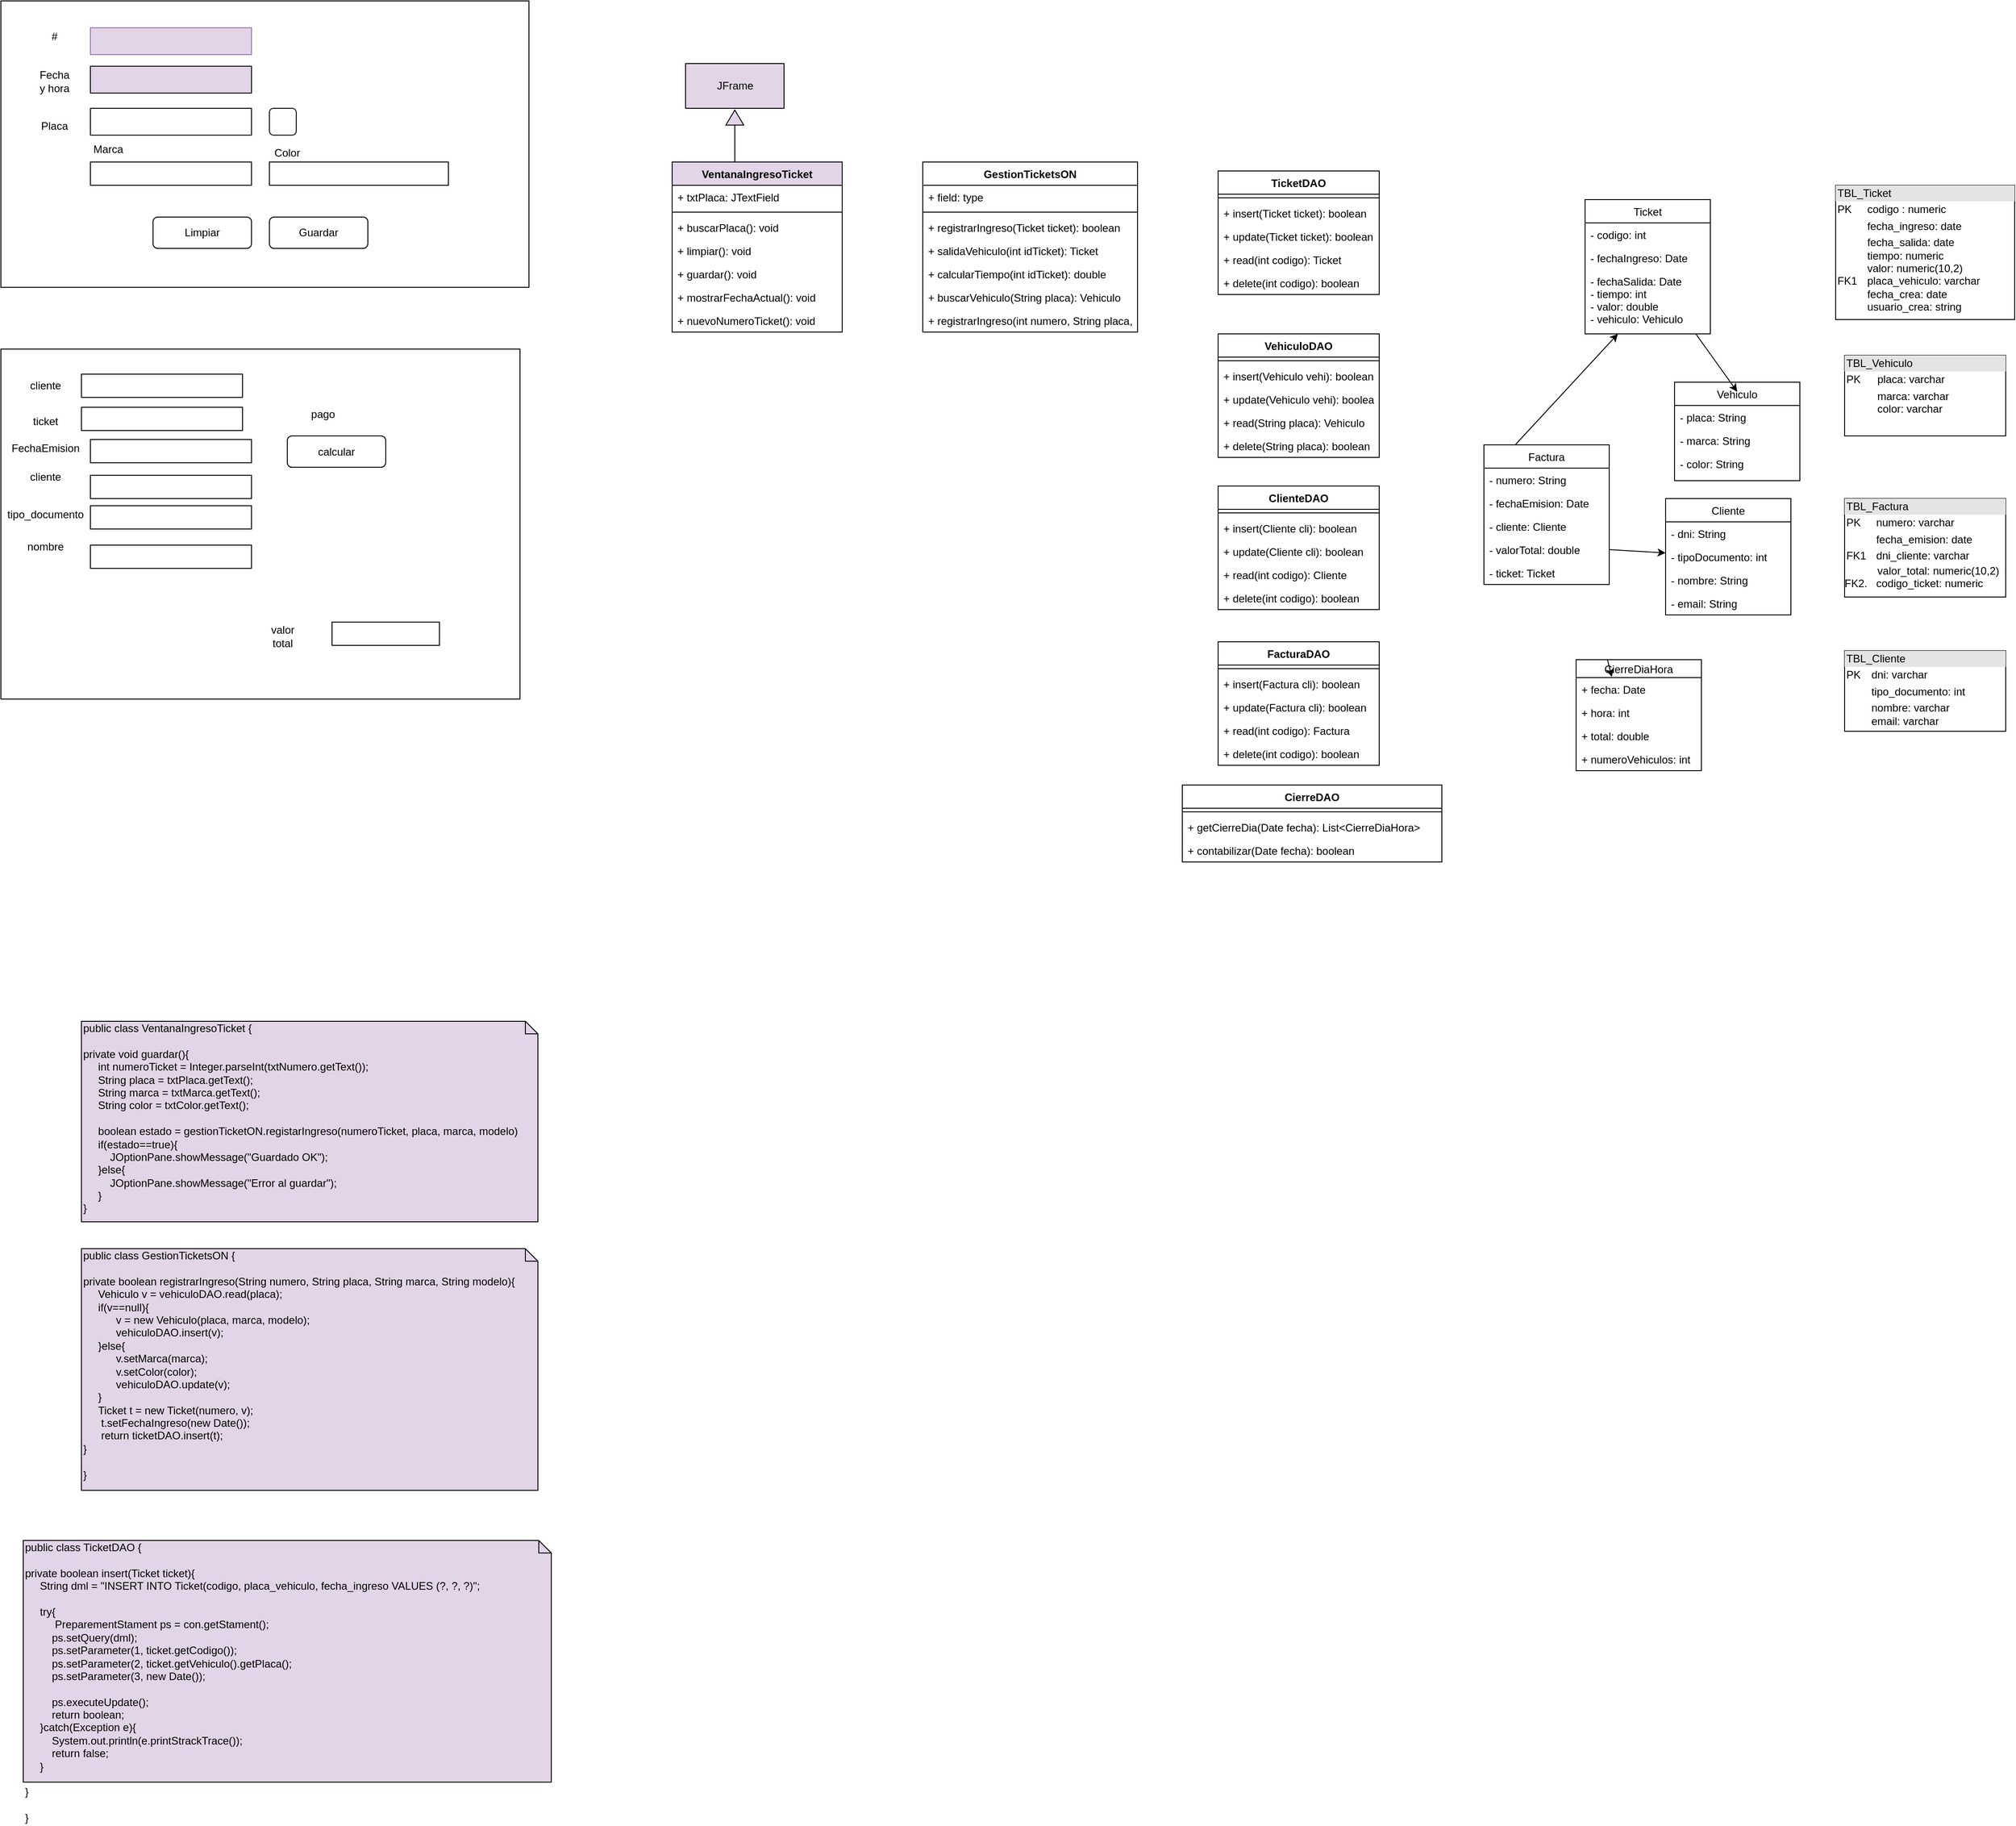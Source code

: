 <mxfile version="13.8.6" type="github">
  <diagram id="KFKT6yV8iZlIxl5REy6F" name="Page-1">
    <mxGraphModel dx="742" dy="508" grid="1" gridSize="10" guides="1" tooltips="1" connect="1" arrows="1" fold="1" page="1" pageScale="1" pageWidth="850" pageHeight="1100" math="0" shadow="0">
      <root>
        <mxCell id="0" />
        <mxCell id="1" parent="0" />
        <mxCell id="FMYxJ3LY-Asu8vdF3Ua0-1" value="&lt;div style=&quot;box-sizing: border-box ; width: 100% ; background: #e4e4e4 ; padding: 2px&quot;&gt;TBL_Ticket&lt;/div&gt;&lt;table style=&quot;width: 100% ; font-size: 1em&quot; cellpadding=&quot;2&quot; cellspacing=&quot;0&quot;&gt;&lt;tbody&gt;&lt;tr&gt;&lt;td&gt;PK&lt;/td&gt;&lt;td&gt;codigo : numeric&lt;br&gt;&lt;/td&gt;&lt;/tr&gt;&lt;tr&gt;&lt;td&gt;&lt;br&gt;&lt;/td&gt;&lt;td&gt;fecha_ingreso: date&lt;/td&gt;&lt;/tr&gt;&lt;tr&gt;&lt;td&gt;&lt;br&gt;&lt;br&gt;FK1&lt;br&gt;&lt;br&gt;&lt;br&gt;&lt;/td&gt;&lt;td&gt;fecha_salida: date&lt;br&gt;tiempo: numeric&lt;br&gt;valor: numeric(10,2)&lt;br&gt;placa_vehiculo: varchar&lt;br&gt;fecha_crea: date&lt;br&gt;usuario_crea: string&lt;br&gt;&lt;br&gt;&lt;/td&gt;&lt;/tr&gt;&lt;/tbody&gt;&lt;/table&gt;" style="verticalAlign=top;align=left;overflow=fill;html=1;" vertex="1" parent="1">
          <mxGeometry x="2780" y="596" width="200" height="150" as="geometry" />
        </mxCell>
        <mxCell id="FMYxJ3LY-Asu8vdF3Ua0-2" value="&lt;div style=&quot;box-sizing: border-box ; width: 100% ; background: #e4e4e4 ; padding: 2px&quot;&gt;TBL_Vehiculo&lt;/div&gt;&lt;table style=&quot;width: 100% ; font-size: 1em&quot; cellpadding=&quot;2&quot; cellspacing=&quot;0&quot;&gt;&lt;tbody&gt;&lt;tr&gt;&lt;td&gt;PK&lt;/td&gt;&lt;td&gt;placa: varchar&lt;/td&gt;&lt;/tr&gt;&lt;tr&gt;&lt;td&gt;&lt;br&gt;&lt;/td&gt;&lt;td&gt;marca: varchar&lt;br&gt;color: varchar&lt;/td&gt;&lt;/tr&gt;&lt;tr&gt;&lt;td&gt;&lt;/td&gt;&lt;td&gt;&lt;br&gt;&lt;/td&gt;&lt;/tr&gt;&lt;/tbody&gt;&lt;/table&gt;" style="verticalAlign=top;align=left;overflow=fill;html=1;" vertex="1" parent="1">
          <mxGeometry x="2790" y="786" width="180" height="90" as="geometry" />
        </mxCell>
        <mxCell id="FMYxJ3LY-Asu8vdF3Ua0-3" value="&lt;div style=&quot;box-sizing: border-box ; width: 100% ; background: #e4e4e4 ; padding: 2px&quot;&gt;TBL_Cliente&lt;/div&gt;&lt;table style=&quot;width: 100% ; font-size: 1em&quot; cellpadding=&quot;2&quot; cellspacing=&quot;0&quot;&gt;&lt;tbody&gt;&lt;tr&gt;&lt;td&gt;PK&lt;/td&gt;&lt;td&gt;dni: varchar&lt;/td&gt;&lt;/tr&gt;&lt;tr&gt;&lt;td&gt;&lt;br&gt;&lt;/td&gt;&lt;td&gt;tipo_documento: int&lt;/td&gt;&lt;/tr&gt;&lt;tr&gt;&lt;td&gt;&lt;/td&gt;&lt;td&gt;nombre: varchar&lt;br&gt;email: varchar&lt;/td&gt;&lt;/tr&gt;&lt;/tbody&gt;&lt;/table&gt;" style="verticalAlign=top;align=left;overflow=fill;html=1;" vertex="1" parent="1">
          <mxGeometry x="2790" y="1116" width="180" height="90" as="geometry" />
        </mxCell>
        <mxCell id="FMYxJ3LY-Asu8vdF3Ua0-4" value="&lt;div style=&quot;box-sizing: border-box ; width: 100% ; background: #e4e4e4 ; padding: 2px&quot;&gt;TBL_Factura&lt;/div&gt;&lt;table cellpadding=&quot;2&quot; cellspacing=&quot;0&quot; style=&quot;font-size: 1em ; width: 176px&quot;&gt;&lt;tbody&gt;&lt;tr&gt;&lt;td&gt;PK&lt;/td&gt;&lt;td&gt;numero: varchar&lt;/td&gt;&lt;/tr&gt;&lt;tr&gt;&lt;td&gt;&lt;br&gt;&lt;/td&gt;&lt;td&gt;fecha_emision: date&lt;/td&gt;&lt;/tr&gt;&lt;tr&gt;&lt;td&gt;FK1&lt;/td&gt;&lt;td&gt;dni_cliente: varchar&amp;nbsp;&lt;br&gt;&lt;/td&gt;&lt;/tr&gt;&lt;/tbody&gt;&lt;/table&gt;&amp;nbsp; &amp;nbsp; &amp;nbsp; &amp;nbsp; &amp;nbsp; &amp;nbsp;valor_total: numeric(10,2)&lt;br&gt;FK2.&amp;nbsp; &amp;nbsp;codigo_ticket: numeric" style="verticalAlign=top;align=left;overflow=fill;html=1;" vertex="1" parent="1">
          <mxGeometry x="2790" y="946" width="180" height="110" as="geometry" />
        </mxCell>
        <mxCell id="FMYxJ3LY-Asu8vdF3Ua0-5" style="edgeStyle=none;rounded=0;orthogonalLoop=1;jettySize=auto;html=1;entryX=0.5;entryY=0.096;entryDx=0;entryDy=0;entryPerimeter=0;" edge="1" parent="1" source="FMYxJ3LY-Asu8vdF3Ua0-6" target="FMYxJ3LY-Asu8vdF3Ua0-12">
          <mxGeometry relative="1" as="geometry" />
        </mxCell>
        <mxCell id="FMYxJ3LY-Asu8vdF3Ua0-6" value="Ticket" style="swimlane;fontStyle=0;childLayout=stackLayout;horizontal=1;startSize=26;fillColor=none;horizontalStack=0;resizeParent=1;resizeParentMax=0;resizeLast=0;collapsible=1;marginBottom=0;" vertex="1" parent="1">
          <mxGeometry x="2500" y="612" width="140" height="150" as="geometry">
            <mxRectangle x="940" y="416" width="60" height="24" as="alternateBounds" />
          </mxGeometry>
        </mxCell>
        <mxCell id="FMYxJ3LY-Asu8vdF3Ua0-7" value="- codigo: int" style="text;strokeColor=none;fillColor=none;align=left;verticalAlign=top;spacingLeft=4;spacingRight=4;overflow=hidden;rotatable=0;points=[[0,0.5],[1,0.5]];portConstraint=eastwest;" vertex="1" parent="FMYxJ3LY-Asu8vdF3Ua0-6">
          <mxGeometry y="26" width="140" height="26" as="geometry" />
        </mxCell>
        <mxCell id="FMYxJ3LY-Asu8vdF3Ua0-8" value="- fechaIngreso: Date" style="text;strokeColor=none;fillColor=none;align=left;verticalAlign=top;spacingLeft=4;spacingRight=4;overflow=hidden;rotatable=0;points=[[0,0.5],[1,0.5]];portConstraint=eastwest;" vertex="1" parent="FMYxJ3LY-Asu8vdF3Ua0-6">
          <mxGeometry y="52" width="140" height="26" as="geometry" />
        </mxCell>
        <mxCell id="FMYxJ3LY-Asu8vdF3Ua0-9" value="- fechaSalida: Date&#xa;- tiempo: int&#xa;- valor: double&#xa;- vehiculo: Vehiculo&#xa;" style="text;strokeColor=none;fillColor=none;align=left;verticalAlign=top;spacingLeft=4;spacingRight=4;overflow=hidden;rotatable=0;points=[[0,0.5],[1,0.5]];portConstraint=eastwest;" vertex="1" parent="FMYxJ3LY-Asu8vdF3Ua0-6">
          <mxGeometry y="78" width="140" height="72" as="geometry" />
        </mxCell>
        <mxCell id="FMYxJ3LY-Asu8vdF3Ua0-10" style="edgeStyle=none;rounded=0;orthogonalLoop=1;jettySize=auto;html=1;exitX=0.25;exitY=0;exitDx=0;exitDy=0;" edge="1" parent="1" source="FMYxJ3LY-Asu8vdF3Ua0-16" target="FMYxJ3LY-Asu8vdF3Ua0-9">
          <mxGeometry relative="1" as="geometry" />
        </mxCell>
        <mxCell id="FMYxJ3LY-Asu8vdF3Ua0-11" style="rounded=0;orthogonalLoop=1;jettySize=auto;html=1;exitX=1;exitY=0.5;exitDx=0;exitDy=0;" edge="1" parent="1" source="FMYxJ3LY-Asu8vdF3Ua0-20" target="FMYxJ3LY-Asu8vdF3Ua0-22">
          <mxGeometry relative="1" as="geometry" />
        </mxCell>
        <mxCell id="FMYxJ3LY-Asu8vdF3Ua0-12" value="Vehiculo" style="swimlane;fontStyle=0;childLayout=stackLayout;horizontal=1;startSize=26;fillColor=none;horizontalStack=0;resizeParent=1;resizeParentMax=0;resizeLast=0;collapsible=1;marginBottom=0;" vertex="1" parent="1">
          <mxGeometry x="2600" y="816" width="140" height="110" as="geometry" />
        </mxCell>
        <mxCell id="FMYxJ3LY-Asu8vdF3Ua0-13" value="- placa: String" style="text;strokeColor=none;fillColor=none;align=left;verticalAlign=top;spacingLeft=4;spacingRight=4;overflow=hidden;rotatable=0;points=[[0,0.5],[1,0.5]];portConstraint=eastwest;" vertex="1" parent="FMYxJ3LY-Asu8vdF3Ua0-12">
          <mxGeometry y="26" width="140" height="26" as="geometry" />
        </mxCell>
        <mxCell id="FMYxJ3LY-Asu8vdF3Ua0-14" value="- marca: String" style="text;strokeColor=none;fillColor=none;align=left;verticalAlign=top;spacingLeft=4;spacingRight=4;overflow=hidden;rotatable=0;points=[[0,0.5],[1,0.5]];portConstraint=eastwest;" vertex="1" parent="FMYxJ3LY-Asu8vdF3Ua0-12">
          <mxGeometry y="52" width="140" height="26" as="geometry" />
        </mxCell>
        <mxCell id="FMYxJ3LY-Asu8vdF3Ua0-15" value="- color: String" style="text;strokeColor=none;fillColor=none;align=left;verticalAlign=top;spacingLeft=4;spacingRight=4;overflow=hidden;rotatable=0;points=[[0,0.5],[1,0.5]];portConstraint=eastwest;" vertex="1" parent="FMYxJ3LY-Asu8vdF3Ua0-12">
          <mxGeometry y="78" width="140" height="32" as="geometry" />
        </mxCell>
        <mxCell id="FMYxJ3LY-Asu8vdF3Ua0-16" value="Factura" style="swimlane;fontStyle=0;childLayout=stackLayout;horizontal=1;startSize=26;fillColor=none;horizontalStack=0;resizeParent=1;resizeParentMax=0;resizeLast=0;collapsible=1;marginBottom=0;" vertex="1" parent="1">
          <mxGeometry x="2387" y="886" width="140" height="156" as="geometry" />
        </mxCell>
        <mxCell id="FMYxJ3LY-Asu8vdF3Ua0-17" value="- numero: String" style="text;strokeColor=none;fillColor=none;align=left;verticalAlign=top;spacingLeft=4;spacingRight=4;overflow=hidden;rotatable=0;points=[[0,0.5],[1,0.5]];portConstraint=eastwest;" vertex="1" parent="FMYxJ3LY-Asu8vdF3Ua0-16">
          <mxGeometry y="26" width="140" height="26" as="geometry" />
        </mxCell>
        <mxCell id="FMYxJ3LY-Asu8vdF3Ua0-18" value="- fechaEmision: Date" style="text;strokeColor=none;fillColor=none;align=left;verticalAlign=top;spacingLeft=4;spacingRight=4;overflow=hidden;rotatable=0;points=[[0,0.5],[1,0.5]];portConstraint=eastwest;" vertex="1" parent="FMYxJ3LY-Asu8vdF3Ua0-16">
          <mxGeometry y="52" width="140" height="26" as="geometry" />
        </mxCell>
        <mxCell id="FMYxJ3LY-Asu8vdF3Ua0-19" value="- cliente: Cliente" style="text;strokeColor=none;fillColor=none;align=left;verticalAlign=top;spacingLeft=4;spacingRight=4;overflow=hidden;rotatable=0;points=[[0,0.5],[1,0.5]];portConstraint=eastwest;" vertex="1" parent="FMYxJ3LY-Asu8vdF3Ua0-16">
          <mxGeometry y="78" width="140" height="26" as="geometry" />
        </mxCell>
        <mxCell id="FMYxJ3LY-Asu8vdF3Ua0-20" value="- valorTotal: double" style="text;strokeColor=none;fillColor=none;align=left;verticalAlign=top;spacingLeft=4;spacingRight=4;overflow=hidden;rotatable=0;points=[[0,0.5],[1,0.5]];portConstraint=eastwest;" vertex="1" parent="FMYxJ3LY-Asu8vdF3Ua0-16">
          <mxGeometry y="104" width="140" height="26" as="geometry" />
        </mxCell>
        <mxCell id="FMYxJ3LY-Asu8vdF3Ua0-21" value="- ticket: Ticket" style="text;strokeColor=none;fillColor=none;align=left;verticalAlign=top;spacingLeft=4;spacingRight=4;overflow=hidden;rotatable=0;points=[[0,0.5],[1,0.5]];portConstraint=eastwest;" vertex="1" parent="FMYxJ3LY-Asu8vdF3Ua0-16">
          <mxGeometry y="130" width="140" height="26" as="geometry" />
        </mxCell>
        <mxCell id="FMYxJ3LY-Asu8vdF3Ua0-22" value="Cliente" style="swimlane;fontStyle=0;childLayout=stackLayout;horizontal=1;startSize=26;fillColor=none;horizontalStack=0;resizeParent=1;resizeParentMax=0;resizeLast=0;collapsible=1;marginBottom=0;" vertex="1" parent="1">
          <mxGeometry x="2590" y="946" width="140" height="130" as="geometry" />
        </mxCell>
        <mxCell id="FMYxJ3LY-Asu8vdF3Ua0-23" value="- dni: String" style="text;strokeColor=none;fillColor=none;align=left;verticalAlign=top;spacingLeft=4;spacingRight=4;overflow=hidden;rotatable=0;points=[[0,0.5],[1,0.5]];portConstraint=eastwest;" vertex="1" parent="FMYxJ3LY-Asu8vdF3Ua0-22">
          <mxGeometry y="26" width="140" height="26" as="geometry" />
        </mxCell>
        <mxCell id="FMYxJ3LY-Asu8vdF3Ua0-24" value="- tipoDocumento: int" style="text;strokeColor=none;fillColor=none;align=left;verticalAlign=top;spacingLeft=4;spacingRight=4;overflow=hidden;rotatable=0;points=[[0,0.5],[1,0.5]];portConstraint=eastwest;" vertex="1" parent="FMYxJ3LY-Asu8vdF3Ua0-22">
          <mxGeometry y="52" width="140" height="26" as="geometry" />
        </mxCell>
        <mxCell id="FMYxJ3LY-Asu8vdF3Ua0-25" value="- nombre: String" style="text;strokeColor=none;fillColor=none;align=left;verticalAlign=top;spacingLeft=4;spacingRight=4;overflow=hidden;rotatable=0;points=[[0,0.5],[1,0.5]];portConstraint=eastwest;" vertex="1" parent="FMYxJ3LY-Asu8vdF3Ua0-22">
          <mxGeometry y="78" width="140" height="26" as="geometry" />
        </mxCell>
        <mxCell id="FMYxJ3LY-Asu8vdF3Ua0-26" value="- email: String" style="text;strokeColor=none;fillColor=none;align=left;verticalAlign=top;spacingLeft=4;spacingRight=4;overflow=hidden;rotatable=0;points=[[0,0.5],[1,0.5]];portConstraint=eastwest;" vertex="1" parent="FMYxJ3LY-Asu8vdF3Ua0-22">
          <mxGeometry y="104" width="140" height="26" as="geometry" />
        </mxCell>
        <mxCell id="FMYxJ3LY-Asu8vdF3Ua0-27" style="edgeStyle=none;rounded=0;orthogonalLoop=1;jettySize=auto;html=1;exitX=0.75;exitY=0;exitDx=0;exitDy=0;" edge="1" parent="1" source="FMYxJ3LY-Asu8vdF3Ua0-29" target="FMYxJ3LY-Asu8vdF3Ua0-29">
          <mxGeometry relative="1" as="geometry" />
        </mxCell>
        <mxCell id="FMYxJ3LY-Asu8vdF3Ua0-28" style="edgeStyle=none;rounded=0;orthogonalLoop=1;jettySize=auto;html=1;exitX=0.25;exitY=0;exitDx=0;exitDy=0;entryX=0.285;entryY=0.155;entryDx=0;entryDy=0;entryPerimeter=0;" edge="1" parent="1" source="FMYxJ3LY-Asu8vdF3Ua0-29" target="FMYxJ3LY-Asu8vdF3Ua0-29">
          <mxGeometry relative="1" as="geometry" />
        </mxCell>
        <mxCell id="FMYxJ3LY-Asu8vdF3Ua0-29" value="CierreDiaHora" style="swimlane;fontStyle=0;childLayout=stackLayout;horizontal=1;startSize=20;fillColor=none;horizontalStack=0;resizeParent=1;resizeParentMax=0;resizeLast=0;collapsible=1;marginBottom=0;" vertex="1" parent="1">
          <mxGeometry x="2490" y="1126" width="140" height="124" as="geometry" />
        </mxCell>
        <mxCell id="FMYxJ3LY-Asu8vdF3Ua0-30" value="+ fecha: Date" style="text;strokeColor=none;fillColor=none;align=left;verticalAlign=top;spacingLeft=4;spacingRight=4;overflow=hidden;rotatable=0;points=[[0,0.5],[1,0.5]];portConstraint=eastwest;" vertex="1" parent="FMYxJ3LY-Asu8vdF3Ua0-29">
          <mxGeometry y="20" width="140" height="26" as="geometry" />
        </mxCell>
        <mxCell id="FMYxJ3LY-Asu8vdF3Ua0-31" value="+ hora: int" style="text;strokeColor=none;fillColor=none;align=left;verticalAlign=top;spacingLeft=4;spacingRight=4;overflow=hidden;rotatable=0;points=[[0,0.5],[1,0.5]];portConstraint=eastwest;" vertex="1" parent="FMYxJ3LY-Asu8vdF3Ua0-29">
          <mxGeometry y="46" width="140" height="26" as="geometry" />
        </mxCell>
        <mxCell id="FMYxJ3LY-Asu8vdF3Ua0-32" value="+ total: double" style="text;strokeColor=none;fillColor=none;align=left;verticalAlign=top;spacingLeft=4;spacingRight=4;overflow=hidden;rotatable=0;points=[[0,0.5],[1,0.5]];portConstraint=eastwest;" vertex="1" parent="FMYxJ3LY-Asu8vdF3Ua0-29">
          <mxGeometry y="72" width="140" height="26" as="geometry" />
        </mxCell>
        <mxCell id="FMYxJ3LY-Asu8vdF3Ua0-33" value="+ numeroVehiculos: int" style="text;strokeColor=none;fillColor=none;align=left;verticalAlign=top;spacingLeft=4;spacingRight=4;overflow=hidden;rotatable=0;points=[[0,0.5],[1,0.5]];portConstraint=eastwest;" vertex="1" parent="FMYxJ3LY-Asu8vdF3Ua0-29">
          <mxGeometry y="98" width="140" height="26" as="geometry" />
        </mxCell>
        <mxCell id="FMYxJ3LY-Asu8vdF3Ua0-34" value="TicketDAO" style="swimlane;fontStyle=1;align=center;verticalAlign=top;childLayout=stackLayout;horizontal=1;startSize=26;horizontalStack=0;resizeParent=1;resizeParentMax=0;resizeLast=0;collapsible=1;marginBottom=0;" vertex="1" parent="1">
          <mxGeometry x="2090" y="580" width="180" height="138" as="geometry" />
        </mxCell>
        <mxCell id="FMYxJ3LY-Asu8vdF3Ua0-35" value="" style="line;strokeWidth=1;fillColor=none;align=left;verticalAlign=middle;spacingTop=-1;spacingLeft=3;spacingRight=3;rotatable=0;labelPosition=right;points=[];portConstraint=eastwest;" vertex="1" parent="FMYxJ3LY-Asu8vdF3Ua0-34">
          <mxGeometry y="26" width="180" height="8" as="geometry" />
        </mxCell>
        <mxCell id="FMYxJ3LY-Asu8vdF3Ua0-36" value="+ insert(Ticket ticket): boolean" style="text;strokeColor=none;fillColor=none;align=left;verticalAlign=top;spacingLeft=4;spacingRight=4;overflow=hidden;rotatable=0;points=[[0,0.5],[1,0.5]];portConstraint=eastwest;" vertex="1" parent="FMYxJ3LY-Asu8vdF3Ua0-34">
          <mxGeometry y="34" width="180" height="26" as="geometry" />
        </mxCell>
        <mxCell id="FMYxJ3LY-Asu8vdF3Ua0-37" value="+ update(Ticket ticket): boolean" style="text;strokeColor=none;fillColor=none;align=left;verticalAlign=top;spacingLeft=4;spacingRight=4;overflow=hidden;rotatable=0;points=[[0,0.5],[1,0.5]];portConstraint=eastwest;" vertex="1" parent="FMYxJ3LY-Asu8vdF3Ua0-34">
          <mxGeometry y="60" width="180" height="26" as="geometry" />
        </mxCell>
        <mxCell id="FMYxJ3LY-Asu8vdF3Ua0-38" value="+ read(int codigo): Ticket" style="text;strokeColor=none;fillColor=none;align=left;verticalAlign=top;spacingLeft=4;spacingRight=4;overflow=hidden;rotatable=0;points=[[0,0.5],[1,0.5]];portConstraint=eastwest;" vertex="1" parent="FMYxJ3LY-Asu8vdF3Ua0-34">
          <mxGeometry y="86" width="180" height="26" as="geometry" />
        </mxCell>
        <mxCell id="FMYxJ3LY-Asu8vdF3Ua0-39" value="+ delete(int codigo): boolean" style="text;strokeColor=none;fillColor=none;align=left;verticalAlign=top;spacingLeft=4;spacingRight=4;overflow=hidden;rotatable=0;points=[[0,0.5],[1,0.5]];portConstraint=eastwest;" vertex="1" parent="FMYxJ3LY-Asu8vdF3Ua0-34">
          <mxGeometry y="112" width="180" height="26" as="geometry" />
        </mxCell>
        <mxCell id="FMYxJ3LY-Asu8vdF3Ua0-40" value="VehiculoDAO" style="swimlane;fontStyle=1;align=center;verticalAlign=top;childLayout=stackLayout;horizontal=1;startSize=26;horizontalStack=0;resizeParent=1;resizeParentMax=0;resizeLast=0;collapsible=1;marginBottom=0;" vertex="1" parent="1">
          <mxGeometry x="2090" y="762" width="180" height="138" as="geometry" />
        </mxCell>
        <mxCell id="FMYxJ3LY-Asu8vdF3Ua0-41" value="" style="line;strokeWidth=1;fillColor=none;align=left;verticalAlign=middle;spacingTop=-1;spacingLeft=3;spacingRight=3;rotatable=0;labelPosition=right;points=[];portConstraint=eastwest;" vertex="1" parent="FMYxJ3LY-Asu8vdF3Ua0-40">
          <mxGeometry y="26" width="180" height="8" as="geometry" />
        </mxCell>
        <mxCell id="FMYxJ3LY-Asu8vdF3Ua0-42" value="+ insert(Vehiculo vehi): boolean" style="text;strokeColor=none;fillColor=none;align=left;verticalAlign=top;spacingLeft=4;spacingRight=4;overflow=hidden;rotatable=0;points=[[0,0.5],[1,0.5]];portConstraint=eastwest;" vertex="1" parent="FMYxJ3LY-Asu8vdF3Ua0-40">
          <mxGeometry y="34" width="180" height="26" as="geometry" />
        </mxCell>
        <mxCell id="FMYxJ3LY-Asu8vdF3Ua0-43" value="+ update(Vehiculo vehi): boolean" style="text;strokeColor=none;fillColor=none;align=left;verticalAlign=top;spacingLeft=4;spacingRight=4;overflow=hidden;rotatable=0;points=[[0,0.5],[1,0.5]];portConstraint=eastwest;" vertex="1" parent="FMYxJ3LY-Asu8vdF3Ua0-40">
          <mxGeometry y="60" width="180" height="26" as="geometry" />
        </mxCell>
        <mxCell id="FMYxJ3LY-Asu8vdF3Ua0-44" value="+ read(String placa): Vehiculo" style="text;strokeColor=none;fillColor=none;align=left;verticalAlign=top;spacingLeft=4;spacingRight=4;overflow=hidden;rotatable=0;points=[[0,0.5],[1,0.5]];portConstraint=eastwest;" vertex="1" parent="FMYxJ3LY-Asu8vdF3Ua0-40">
          <mxGeometry y="86" width="180" height="26" as="geometry" />
        </mxCell>
        <mxCell id="FMYxJ3LY-Asu8vdF3Ua0-45" value="+ delete(String placa): boolean" style="text;strokeColor=none;fillColor=none;align=left;verticalAlign=top;spacingLeft=4;spacingRight=4;overflow=hidden;rotatable=0;points=[[0,0.5],[1,0.5]];portConstraint=eastwest;" vertex="1" parent="FMYxJ3LY-Asu8vdF3Ua0-40">
          <mxGeometry y="112" width="180" height="26" as="geometry" />
        </mxCell>
        <mxCell id="FMYxJ3LY-Asu8vdF3Ua0-46" value="ClienteDAO" style="swimlane;fontStyle=1;align=center;verticalAlign=top;childLayout=stackLayout;horizontal=1;startSize=26;horizontalStack=0;resizeParent=1;resizeParentMax=0;resizeLast=0;collapsible=1;marginBottom=0;" vertex="1" parent="1">
          <mxGeometry x="2090" y="932" width="180" height="138" as="geometry" />
        </mxCell>
        <mxCell id="FMYxJ3LY-Asu8vdF3Ua0-47" value="" style="line;strokeWidth=1;fillColor=none;align=left;verticalAlign=middle;spacingTop=-1;spacingLeft=3;spacingRight=3;rotatable=0;labelPosition=right;points=[];portConstraint=eastwest;" vertex="1" parent="FMYxJ3LY-Asu8vdF3Ua0-46">
          <mxGeometry y="26" width="180" height="8" as="geometry" />
        </mxCell>
        <mxCell id="FMYxJ3LY-Asu8vdF3Ua0-48" value="+ insert(Cliente cli): boolean" style="text;strokeColor=none;fillColor=none;align=left;verticalAlign=top;spacingLeft=4;spacingRight=4;overflow=hidden;rotatable=0;points=[[0,0.5],[1,0.5]];portConstraint=eastwest;" vertex="1" parent="FMYxJ3LY-Asu8vdF3Ua0-46">
          <mxGeometry y="34" width="180" height="26" as="geometry" />
        </mxCell>
        <mxCell id="FMYxJ3LY-Asu8vdF3Ua0-49" value="+ update(Cliente cli): boolean" style="text;strokeColor=none;fillColor=none;align=left;verticalAlign=top;spacingLeft=4;spacingRight=4;overflow=hidden;rotatable=0;points=[[0,0.5],[1,0.5]];portConstraint=eastwest;" vertex="1" parent="FMYxJ3LY-Asu8vdF3Ua0-46">
          <mxGeometry y="60" width="180" height="26" as="geometry" />
        </mxCell>
        <mxCell id="FMYxJ3LY-Asu8vdF3Ua0-50" value="+ read(int codigo): Cliente" style="text;strokeColor=none;fillColor=none;align=left;verticalAlign=top;spacingLeft=4;spacingRight=4;overflow=hidden;rotatable=0;points=[[0,0.5],[1,0.5]];portConstraint=eastwest;" vertex="1" parent="FMYxJ3LY-Asu8vdF3Ua0-46">
          <mxGeometry y="86" width="180" height="26" as="geometry" />
        </mxCell>
        <mxCell id="FMYxJ3LY-Asu8vdF3Ua0-51" value="+ delete(int codigo): boolean" style="text;strokeColor=none;fillColor=none;align=left;verticalAlign=top;spacingLeft=4;spacingRight=4;overflow=hidden;rotatable=0;points=[[0,0.5],[1,0.5]];portConstraint=eastwest;" vertex="1" parent="FMYxJ3LY-Asu8vdF3Ua0-46">
          <mxGeometry y="112" width="180" height="26" as="geometry" />
        </mxCell>
        <mxCell id="FMYxJ3LY-Asu8vdF3Ua0-52" value="FacturaDAO" style="swimlane;fontStyle=1;align=center;verticalAlign=top;childLayout=stackLayout;horizontal=1;startSize=26;horizontalStack=0;resizeParent=1;resizeParentMax=0;resizeLast=0;collapsible=1;marginBottom=0;" vertex="1" parent="1">
          <mxGeometry x="2090" y="1106" width="180" height="138" as="geometry" />
        </mxCell>
        <mxCell id="FMYxJ3LY-Asu8vdF3Ua0-53" value="" style="line;strokeWidth=1;fillColor=none;align=left;verticalAlign=middle;spacingTop=-1;spacingLeft=3;spacingRight=3;rotatable=0;labelPosition=right;points=[];portConstraint=eastwest;" vertex="1" parent="FMYxJ3LY-Asu8vdF3Ua0-52">
          <mxGeometry y="26" width="180" height="8" as="geometry" />
        </mxCell>
        <mxCell id="FMYxJ3LY-Asu8vdF3Ua0-54" value="+ insert(Factura cli): boolean" style="text;strokeColor=none;fillColor=none;align=left;verticalAlign=top;spacingLeft=4;spacingRight=4;overflow=hidden;rotatable=0;points=[[0,0.5],[1,0.5]];portConstraint=eastwest;" vertex="1" parent="FMYxJ3LY-Asu8vdF3Ua0-52">
          <mxGeometry y="34" width="180" height="26" as="geometry" />
        </mxCell>
        <mxCell id="FMYxJ3LY-Asu8vdF3Ua0-55" value="+ update(Factura cli): boolean" style="text;strokeColor=none;fillColor=none;align=left;verticalAlign=top;spacingLeft=4;spacingRight=4;overflow=hidden;rotatable=0;points=[[0,0.5],[1,0.5]];portConstraint=eastwest;" vertex="1" parent="FMYxJ3LY-Asu8vdF3Ua0-52">
          <mxGeometry y="60" width="180" height="26" as="geometry" />
        </mxCell>
        <mxCell id="FMYxJ3LY-Asu8vdF3Ua0-56" value="+ read(int codigo): Factura" style="text;strokeColor=none;fillColor=none;align=left;verticalAlign=top;spacingLeft=4;spacingRight=4;overflow=hidden;rotatable=0;points=[[0,0.5],[1,0.5]];portConstraint=eastwest;" vertex="1" parent="FMYxJ3LY-Asu8vdF3Ua0-52">
          <mxGeometry y="86" width="180" height="26" as="geometry" />
        </mxCell>
        <mxCell id="FMYxJ3LY-Asu8vdF3Ua0-57" value="+ delete(int codigo): boolean" style="text;strokeColor=none;fillColor=none;align=left;verticalAlign=top;spacingLeft=4;spacingRight=4;overflow=hidden;rotatable=0;points=[[0,0.5],[1,0.5]];portConstraint=eastwest;" vertex="1" parent="FMYxJ3LY-Asu8vdF3Ua0-52">
          <mxGeometry y="112" width="180" height="26" as="geometry" />
        </mxCell>
        <mxCell id="FMYxJ3LY-Asu8vdF3Ua0-58" value="CierreDAO" style="swimlane;fontStyle=1;align=center;verticalAlign=top;childLayout=stackLayout;horizontal=1;startSize=26;horizontalStack=0;resizeParent=1;resizeParentMax=0;resizeLast=0;collapsible=1;marginBottom=0;" vertex="1" parent="1">
          <mxGeometry x="2050" y="1266" width="290" height="86" as="geometry" />
        </mxCell>
        <mxCell id="FMYxJ3LY-Asu8vdF3Ua0-59" value="" style="line;strokeWidth=1;fillColor=none;align=left;verticalAlign=middle;spacingTop=-1;spacingLeft=3;spacingRight=3;rotatable=0;labelPosition=right;points=[];portConstraint=eastwest;" vertex="1" parent="FMYxJ3LY-Asu8vdF3Ua0-58">
          <mxGeometry y="26" width="290" height="8" as="geometry" />
        </mxCell>
        <mxCell id="FMYxJ3LY-Asu8vdF3Ua0-60" value="+ getCierreDia(Date fecha): List&lt;CierreDiaHora&gt;" style="text;strokeColor=none;fillColor=none;align=left;verticalAlign=top;spacingLeft=4;spacingRight=4;overflow=hidden;rotatable=0;points=[[0,0.5],[1,0.5]];portConstraint=eastwest;" vertex="1" parent="FMYxJ3LY-Asu8vdF3Ua0-58">
          <mxGeometry y="34" width="290" height="26" as="geometry" />
        </mxCell>
        <mxCell id="FMYxJ3LY-Asu8vdF3Ua0-61" value="+ contabilizar(Date fecha): boolean" style="text;strokeColor=none;fillColor=none;align=left;verticalAlign=top;spacingLeft=4;spacingRight=4;overflow=hidden;rotatable=0;points=[[0,0.5],[1,0.5]];portConstraint=eastwest;" vertex="1" parent="FMYxJ3LY-Asu8vdF3Ua0-58">
          <mxGeometry y="60" width="290" height="26" as="geometry" />
        </mxCell>
        <mxCell id="FMYxJ3LY-Asu8vdF3Ua0-62" value="GestionTicketsON" style="swimlane;fontStyle=1;align=center;verticalAlign=top;childLayout=stackLayout;horizontal=1;startSize=26;horizontalStack=0;resizeParent=1;resizeParentMax=0;resizeLast=0;collapsible=1;marginBottom=0;" vertex="1" parent="1">
          <mxGeometry x="1760" y="570" width="240" height="190" as="geometry" />
        </mxCell>
        <mxCell id="FMYxJ3LY-Asu8vdF3Ua0-63" value="+ field: type" style="text;strokeColor=none;fillColor=none;align=left;verticalAlign=top;spacingLeft=4;spacingRight=4;overflow=hidden;rotatable=0;points=[[0,0.5],[1,0.5]];portConstraint=eastwest;" vertex="1" parent="FMYxJ3LY-Asu8vdF3Ua0-62">
          <mxGeometry y="26" width="240" height="26" as="geometry" />
        </mxCell>
        <mxCell id="FMYxJ3LY-Asu8vdF3Ua0-64" value="" style="line;strokeWidth=1;fillColor=none;align=left;verticalAlign=middle;spacingTop=-1;spacingLeft=3;spacingRight=3;rotatable=0;labelPosition=right;points=[];portConstraint=eastwest;" vertex="1" parent="FMYxJ3LY-Asu8vdF3Ua0-62">
          <mxGeometry y="52" width="240" height="8" as="geometry" />
        </mxCell>
        <mxCell id="FMYxJ3LY-Asu8vdF3Ua0-65" value="+ registrarIngreso(Ticket ticket): boolean" style="text;strokeColor=none;fillColor=none;align=left;verticalAlign=top;spacingLeft=4;spacingRight=4;overflow=hidden;rotatable=0;points=[[0,0.5],[1,0.5]];portConstraint=eastwest;" vertex="1" parent="FMYxJ3LY-Asu8vdF3Ua0-62">
          <mxGeometry y="60" width="240" height="26" as="geometry" />
        </mxCell>
        <mxCell id="FMYxJ3LY-Asu8vdF3Ua0-66" value="+ salidaVehiculo(int idTicket): Ticket" style="text;strokeColor=none;fillColor=none;align=left;verticalAlign=top;spacingLeft=4;spacingRight=4;overflow=hidden;rotatable=0;points=[[0,0.5],[1,0.5]];portConstraint=eastwest;" vertex="1" parent="FMYxJ3LY-Asu8vdF3Ua0-62">
          <mxGeometry y="86" width="240" height="26" as="geometry" />
        </mxCell>
        <mxCell id="FMYxJ3LY-Asu8vdF3Ua0-67" value="+ calcularTiempo(int idTicket): double" style="text;strokeColor=none;fillColor=none;align=left;verticalAlign=top;spacingLeft=4;spacingRight=4;overflow=hidden;rotatable=0;points=[[0,0.5],[1,0.5]];portConstraint=eastwest;" vertex="1" parent="FMYxJ3LY-Asu8vdF3Ua0-62">
          <mxGeometry y="112" width="240" height="26" as="geometry" />
        </mxCell>
        <mxCell id="FMYxJ3LY-Asu8vdF3Ua0-68" value="+ buscarVehiculo(String placa): Vehiculo" style="text;strokeColor=none;fillColor=none;align=left;verticalAlign=top;spacingLeft=4;spacingRight=4;overflow=hidden;rotatable=0;points=[[0,0.5],[1,0.5]];portConstraint=eastwest;" vertex="1" parent="FMYxJ3LY-Asu8vdF3Ua0-62">
          <mxGeometry y="138" width="240" height="26" as="geometry" />
        </mxCell>
        <mxCell id="FMYxJ3LY-Asu8vdF3Ua0-69" value="+ registrarIngreso(int numero, String placa, String marca, String color): boolean" style="text;strokeColor=none;fillColor=none;align=left;verticalAlign=top;spacingLeft=4;spacingRight=4;overflow=hidden;rotatable=0;points=[[0,0.5],[1,0.5]];portConstraint=eastwest;" vertex="1" parent="FMYxJ3LY-Asu8vdF3Ua0-62">
          <mxGeometry y="164" width="240" height="26" as="geometry" />
        </mxCell>
        <mxCell id="FMYxJ3LY-Asu8vdF3Ua0-70" value="" style="rounded=0;whiteSpace=wrap;html=1;" vertex="1" parent="1">
          <mxGeometry x="730" y="390" width="590" height="320" as="geometry" />
        </mxCell>
        <mxCell id="FMYxJ3LY-Asu8vdF3Ua0-71" value="" style="rounded=0;whiteSpace=wrap;html=1;" vertex="1" parent="1">
          <mxGeometry x="830" y="510" width="180" height="30" as="geometry" />
        </mxCell>
        <mxCell id="FMYxJ3LY-Asu8vdF3Ua0-72" value="Placa" style="text;html=1;strokeColor=none;fillColor=none;align=center;verticalAlign=middle;whiteSpace=wrap;rounded=0;" vertex="1" parent="1">
          <mxGeometry x="770" y="520" width="40" height="20" as="geometry" />
        </mxCell>
        <mxCell id="FMYxJ3LY-Asu8vdF3Ua0-73" value="" style="rounded=0;whiteSpace=wrap;html=1;fillColor=#E1D5E7;" vertex="1" parent="1">
          <mxGeometry x="830" y="463" width="180" height="30" as="geometry" />
        </mxCell>
        <mxCell id="FMYxJ3LY-Asu8vdF3Ua0-74" value="Fecha y hora" style="text;html=1;strokeColor=none;fillColor=none;align=center;verticalAlign=middle;whiteSpace=wrap;rounded=0;" vertex="1" parent="1">
          <mxGeometry x="770" y="470" width="40" height="20" as="geometry" />
        </mxCell>
        <mxCell id="FMYxJ3LY-Asu8vdF3Ua0-75" value="" style="rounded=1;whiteSpace=wrap;html=1;" vertex="1" parent="1">
          <mxGeometry x="1030" y="510" width="30" height="30" as="geometry" />
        </mxCell>
        <mxCell id="FMYxJ3LY-Asu8vdF3Ua0-76" value="" style="rounded=0;whiteSpace=wrap;html=1;fillColor=#e1d5e7;strokeColor=#9673a6;" vertex="1" parent="1">
          <mxGeometry x="830" y="420" width="180" height="30" as="geometry" />
        </mxCell>
        <mxCell id="FMYxJ3LY-Asu8vdF3Ua0-77" value="#" style="text;html=1;strokeColor=none;fillColor=none;align=center;verticalAlign=middle;whiteSpace=wrap;rounded=0;" vertex="1" parent="1">
          <mxGeometry x="770" y="420" width="40" height="20" as="geometry" />
        </mxCell>
        <mxCell id="FMYxJ3LY-Asu8vdF3Ua0-78" value="" style="rounded=0;whiteSpace=wrap;html=1;" vertex="1" parent="1">
          <mxGeometry x="830" y="570" width="180" height="26" as="geometry" />
        </mxCell>
        <mxCell id="FMYxJ3LY-Asu8vdF3Ua0-79" value="" style="rounded=0;whiteSpace=wrap;html=1;" vertex="1" parent="1">
          <mxGeometry x="1030" y="570" width="200" height="26" as="geometry" />
        </mxCell>
        <mxCell id="FMYxJ3LY-Asu8vdF3Ua0-80" value="Marca" style="text;html=1;strokeColor=none;fillColor=none;align=center;verticalAlign=middle;whiteSpace=wrap;rounded=0;" vertex="1" parent="1">
          <mxGeometry x="830" y="546" width="40" height="20" as="geometry" />
        </mxCell>
        <mxCell id="FMYxJ3LY-Asu8vdF3Ua0-81" value="Color" style="text;html=1;strokeColor=none;fillColor=none;align=center;verticalAlign=middle;whiteSpace=wrap;rounded=0;" vertex="1" parent="1">
          <mxGeometry x="1030" y="550" width="40" height="20" as="geometry" />
        </mxCell>
        <mxCell id="FMYxJ3LY-Asu8vdF3Ua0-82" value="Guardar" style="rounded=1;whiteSpace=wrap;html=1;" vertex="1" parent="1">
          <mxGeometry x="1030" y="631.5" width="110" height="35" as="geometry" />
        </mxCell>
        <mxCell id="FMYxJ3LY-Asu8vdF3Ua0-83" value="Limpiar" style="rounded=1;whiteSpace=wrap;html=1;" vertex="1" parent="1">
          <mxGeometry x="900" y="631.5" width="110" height="35" as="geometry" />
        </mxCell>
        <mxCell id="FMYxJ3LY-Asu8vdF3Ua0-84" value="JFrame" style="html=1;fillColor=#E1D5E7;" vertex="1" parent="1">
          <mxGeometry x="1495" y="460" width="110" height="50" as="geometry" />
        </mxCell>
        <mxCell id="FMYxJ3LY-Asu8vdF3Ua0-85" value="" style="html=1;shadow=0;dashed=0;align=center;verticalAlign=middle;shape=mxgraph.arrows2.arrow;dy=1;dx=16.71;direction=north;notch=0;fillColor=#E1D5E7;" vertex="1" parent="1">
          <mxGeometry x="1540" y="512" width="20" height="58" as="geometry" />
        </mxCell>
        <mxCell id="FMYxJ3LY-Asu8vdF3Ua0-86" value="VentanaIngresoTicket" style="swimlane;fontStyle=1;align=center;verticalAlign=top;childLayout=stackLayout;horizontal=1;startSize=26;horizontalStack=0;resizeParent=1;resizeParentMax=0;resizeLast=0;collapsible=1;marginBottom=0;fillColor=#E1D5E7;" vertex="1" parent="1">
          <mxGeometry x="1480" y="570" width="190" height="190" as="geometry" />
        </mxCell>
        <mxCell id="FMYxJ3LY-Asu8vdF3Ua0-87" value="+ txtPlaca: JTextField" style="text;strokeColor=none;fillColor=none;align=left;verticalAlign=top;spacingLeft=4;spacingRight=4;overflow=hidden;rotatable=0;points=[[0,0.5],[1,0.5]];portConstraint=eastwest;" vertex="1" parent="FMYxJ3LY-Asu8vdF3Ua0-86">
          <mxGeometry y="26" width="190" height="26" as="geometry" />
        </mxCell>
        <mxCell id="FMYxJ3LY-Asu8vdF3Ua0-88" value="" style="line;strokeWidth=1;fillColor=none;align=left;verticalAlign=middle;spacingTop=-1;spacingLeft=3;spacingRight=3;rotatable=0;labelPosition=right;points=[];portConstraint=eastwest;" vertex="1" parent="FMYxJ3LY-Asu8vdF3Ua0-86">
          <mxGeometry y="52" width="190" height="8" as="geometry" />
        </mxCell>
        <mxCell id="FMYxJ3LY-Asu8vdF3Ua0-89" value="+ buscarPlaca(): void" style="text;strokeColor=none;fillColor=none;align=left;verticalAlign=top;spacingLeft=4;spacingRight=4;overflow=hidden;rotatable=0;points=[[0,0.5],[1,0.5]];portConstraint=eastwest;" vertex="1" parent="FMYxJ3LY-Asu8vdF3Ua0-86">
          <mxGeometry y="60" width="190" height="26" as="geometry" />
        </mxCell>
        <mxCell id="FMYxJ3LY-Asu8vdF3Ua0-90" value="+ limpiar(): void" style="text;strokeColor=none;fillColor=none;align=left;verticalAlign=top;spacingLeft=4;spacingRight=4;overflow=hidden;rotatable=0;points=[[0,0.5],[1,0.5]];portConstraint=eastwest;" vertex="1" parent="FMYxJ3LY-Asu8vdF3Ua0-86">
          <mxGeometry y="86" width="190" height="26" as="geometry" />
        </mxCell>
        <mxCell id="FMYxJ3LY-Asu8vdF3Ua0-91" value="+ guardar(): void" style="text;strokeColor=none;fillColor=none;align=left;verticalAlign=top;spacingLeft=4;spacingRight=4;overflow=hidden;rotatable=0;points=[[0,0.5],[1,0.5]];portConstraint=eastwest;" vertex="1" parent="FMYxJ3LY-Asu8vdF3Ua0-86">
          <mxGeometry y="112" width="190" height="26" as="geometry" />
        </mxCell>
        <mxCell id="FMYxJ3LY-Asu8vdF3Ua0-92" value="+ mostrarFechaActual(): void" style="text;strokeColor=none;fillColor=none;align=left;verticalAlign=top;spacingLeft=4;spacingRight=4;overflow=hidden;rotatable=0;points=[[0,0.5],[1,0.5]];portConstraint=eastwest;" vertex="1" parent="FMYxJ3LY-Asu8vdF3Ua0-86">
          <mxGeometry y="138" width="190" height="26" as="geometry" />
        </mxCell>
        <mxCell id="FMYxJ3LY-Asu8vdF3Ua0-93" value="+ nuevoNumeroTicket(): void" style="text;strokeColor=none;fillColor=none;align=left;verticalAlign=top;spacingLeft=4;spacingRight=4;overflow=hidden;rotatable=0;points=[[0,0.5],[1,0.5]];portConstraint=eastwest;" vertex="1" parent="FMYxJ3LY-Asu8vdF3Ua0-86">
          <mxGeometry y="164" width="190" height="26" as="geometry" />
        </mxCell>
        <mxCell id="FMYxJ3LY-Asu8vdF3Ua0-94" value="public class VentanaIngresoTicket {&lt;br&gt;&lt;br&gt;private void guardar(){&lt;br&gt;&amp;nbsp; &amp;nbsp; &amp;nbsp;int numeroTicket = Integer.parseInt(txtNumero.getText());&lt;br&gt;&amp;nbsp; &amp;nbsp; &amp;nbsp;String placa = txtPlaca.getText();&lt;br&gt;&amp;nbsp; &amp;nbsp; &amp;nbsp;String marca = txtMarca.getText();&lt;br&gt;&amp;nbsp; &amp;nbsp; &amp;nbsp;String color = txtColor.getText();&lt;br&gt;&amp;nbsp;&amp;nbsp;&lt;br&gt;&amp;nbsp; &amp;nbsp; &amp;nbsp;boolean estado = gestionTicketON.registarIngreso(numeroTicket, placa, marca, modelo)&lt;br&gt;&amp;nbsp; &amp;nbsp; &amp;nbsp;if(estado==true){&lt;br&gt;&amp;nbsp; &amp;nbsp; &amp;nbsp; &amp;nbsp; &amp;nbsp;JOptionPane.showMessage(&quot;Guardado OK&quot;);&lt;br&gt;&amp;nbsp; &amp;nbsp; &amp;nbsp;}else{&lt;br&gt;&amp;nbsp; &amp;nbsp; &amp;nbsp; &amp;nbsp; &amp;nbsp;JOptionPane.showMessage(&quot;Error al guardar&quot;);&lt;br&gt;&amp;nbsp; &amp;nbsp; &amp;nbsp;}&lt;br&gt;}" style="shape=note;whiteSpace=wrap;html=1;size=14;verticalAlign=top;align=left;spacingTop=-6;fillColor=#E1D5E7;" vertex="1" parent="1">
          <mxGeometry x="820" y="1530" width="510" height="224" as="geometry" />
        </mxCell>
        <mxCell id="FMYxJ3LY-Asu8vdF3Ua0-95" value="public class GestionTicketsON {&lt;br&gt;&lt;br&gt;private boolean registrarIngreso(String numero, String placa, String marca, String modelo){&lt;br&gt;&amp;nbsp; &amp;nbsp; &amp;nbsp;Vehiculo v = vehiculoDAO.read(placa);&lt;br&gt;&amp;nbsp; &amp;nbsp; &amp;nbsp;if(v==null){&lt;br&gt;&amp;nbsp; &amp;nbsp; &amp;nbsp; &amp;nbsp; &amp;nbsp; &amp;nbsp;v = new Vehiculo(placa, marca, modelo);&lt;br&gt;&amp;nbsp; &amp;nbsp; &amp;nbsp; &amp;nbsp; &amp;nbsp; &amp;nbsp;vehiculoDAO.insert(v);&lt;br&gt;&amp;nbsp; &amp;nbsp; &amp;nbsp;}else{&lt;br&gt;&amp;nbsp; &amp;nbsp; &amp;nbsp; &amp;nbsp; &amp;nbsp; &amp;nbsp;v.setMarca(marca);&lt;br&gt;&amp;nbsp; &amp;nbsp; &amp;nbsp; &amp;nbsp; &amp;nbsp; &amp;nbsp;v.setColor(color);&lt;br&gt;&amp;nbsp; &amp;nbsp; &amp;nbsp; &amp;nbsp; &amp;nbsp; &amp;nbsp;vehiculoDAO.update(v);&lt;br&gt;&amp;nbsp; &amp;nbsp; &amp;nbsp;}&lt;br&gt;&amp;nbsp; &amp;nbsp; &amp;nbsp;Ticket t = new Ticket(numero, v);&lt;br&gt;&amp;nbsp; &amp;nbsp; &amp;nbsp; t.setFechaIngreso(new Date());&lt;br&gt;&amp;nbsp; &amp;nbsp; &amp;nbsp; return ticketDAO.insert(t);&lt;br&gt;}&lt;br&gt;&lt;br&gt;}" style="shape=note;whiteSpace=wrap;html=1;size=14;verticalAlign=top;align=left;spacingTop=-6;fillColor=#E1D5E7;" vertex="1" parent="1">
          <mxGeometry x="820" y="1784" width="510" height="270" as="geometry" />
        </mxCell>
        <mxCell id="FMYxJ3LY-Asu8vdF3Ua0-96" value="public class TicketDAO {&lt;br&gt;&lt;br&gt;private boolean insert(Ticket ticket){&lt;br&gt;&amp;nbsp; &amp;nbsp; &amp;nbsp;String dml = &quot;INSERT INTO Ticket(codigo, placa_vehiculo, fecha_ingreso VALUES (?, ?, ?)&quot;;&lt;br&gt;&lt;br&gt;&amp;nbsp; &amp;nbsp; &amp;nbsp;try{&lt;br&gt;&amp;nbsp; &amp;nbsp; &amp;nbsp; &amp;nbsp; &amp;nbsp; PreparementStament ps = con.getStament();&lt;br&gt;&amp;nbsp; &amp;nbsp; &amp;nbsp; &amp;nbsp; &amp;nbsp;ps.setQuery(dml);&lt;br&gt;&amp;nbsp; &amp;nbsp; &amp;nbsp; &amp;nbsp; &amp;nbsp;ps.setParameter(1, ticket.getCodigo());&lt;br&gt;&amp;nbsp; &amp;nbsp; &amp;nbsp; &amp;nbsp; &amp;nbsp;ps.setParameter(2, ticket.getVehiculo().getPlaca();&lt;br&gt;&amp;nbsp; &amp;nbsp; &amp;nbsp; &amp;nbsp; &amp;nbsp;ps.setParameter(3, new Date());&lt;br&gt;&lt;br&gt;&amp;nbsp; &amp;nbsp; &amp;nbsp; &amp;nbsp; &amp;nbsp;ps.executeUpdate();&lt;br&gt;&amp;nbsp; &amp;nbsp; &amp;nbsp; &amp;nbsp; &amp;nbsp;return boolean;&lt;br&gt;&amp;nbsp; &amp;nbsp; &amp;nbsp;}catch(Exception e){&lt;br&gt;&amp;nbsp; &amp;nbsp; &amp;nbsp; &amp;nbsp; &amp;nbsp;System.out.println(e.printStrackTrace());&lt;br&gt;&amp;nbsp; &amp;nbsp; &amp;nbsp; &amp;nbsp; &amp;nbsp;return false;&lt;br&gt;&amp;nbsp; &amp;nbsp; &amp;nbsp;}&lt;br&gt;&lt;br&gt;}&lt;br&gt;&lt;br&gt;}" style="shape=note;whiteSpace=wrap;html=1;size=14;verticalAlign=top;align=left;spacingTop=-6;fillColor=#E1D5E7;" vertex="1" parent="1">
          <mxGeometry x="755" y="2110" width="590" height="270" as="geometry" />
        </mxCell>
        <mxCell id="FMYxJ3LY-Asu8vdF3Ua0-97" value="" style="rounded=0;whiteSpace=wrap;html=1;" vertex="1" parent="1">
          <mxGeometry x="730" y="779" width="580" height="391" as="geometry" />
        </mxCell>
        <mxCell id="FMYxJ3LY-Asu8vdF3Ua0-98" value="cliente" style="text;html=1;strokeColor=none;fillColor=none;align=center;verticalAlign=middle;whiteSpace=wrap;rounded=0;" vertex="1" parent="1">
          <mxGeometry x="760" y="810" width="40" height="20" as="geometry" />
        </mxCell>
        <mxCell id="FMYxJ3LY-Asu8vdF3Ua0-99" value="" style="rounded=0;whiteSpace=wrap;html=1;" vertex="1" parent="1">
          <mxGeometry x="820" y="807" width="180" height="26" as="geometry" />
        </mxCell>
        <mxCell id="FMYxJ3LY-Asu8vdF3Ua0-101" value="ticket" style="text;html=1;strokeColor=none;fillColor=none;align=center;verticalAlign=middle;whiteSpace=wrap;rounded=0;" vertex="1" parent="1">
          <mxGeometry x="760" y="850" width="40" height="20" as="geometry" />
        </mxCell>
        <mxCell id="FMYxJ3LY-Asu8vdF3Ua0-102" value="" style="rounded=0;whiteSpace=wrap;html=1;" vertex="1" parent="1">
          <mxGeometry x="820" y="844" width="180" height="26" as="geometry" />
        </mxCell>
        <mxCell id="FMYxJ3LY-Asu8vdF3Ua0-103" value="FechaEmision" style="text;html=1;strokeColor=none;fillColor=none;align=center;verticalAlign=middle;whiteSpace=wrap;rounded=0;" vertex="1" parent="1">
          <mxGeometry x="760" y="880" width="40" height="20" as="geometry" />
        </mxCell>
        <mxCell id="FMYxJ3LY-Asu8vdF3Ua0-104" value="" style="rounded=0;whiteSpace=wrap;html=1;" vertex="1" parent="1">
          <mxGeometry x="830" y="880" width="180" height="26" as="geometry" />
        </mxCell>
        <mxCell id="FMYxJ3LY-Asu8vdF3Ua0-105" value="cliente" style="text;html=1;strokeColor=none;fillColor=none;align=center;verticalAlign=middle;whiteSpace=wrap;rounded=0;" vertex="1" parent="1">
          <mxGeometry x="760" y="912" width="40" height="20" as="geometry" />
        </mxCell>
        <mxCell id="FMYxJ3LY-Asu8vdF3Ua0-107" value="" style="rounded=0;whiteSpace=wrap;html=1;" vertex="1" parent="1">
          <mxGeometry x="830" y="920" width="180" height="26" as="geometry" />
        </mxCell>
        <mxCell id="FMYxJ3LY-Asu8vdF3Ua0-108" value="calcular" style="rounded=1;whiteSpace=wrap;html=1;" vertex="1" parent="1">
          <mxGeometry x="1050" y="876" width="110" height="35" as="geometry" />
        </mxCell>
        <mxCell id="FMYxJ3LY-Asu8vdF3Ua0-109" value="pago" style="text;html=1;strokeColor=none;fillColor=none;align=center;verticalAlign=middle;whiteSpace=wrap;rounded=0;" vertex="1" parent="1">
          <mxGeometry x="1070" y="842" width="40" height="20" as="geometry" />
        </mxCell>
        <mxCell id="FMYxJ3LY-Asu8vdF3Ua0-140" value="valor total" style="text;html=1;strokeColor=none;fillColor=none;align=center;verticalAlign=middle;whiteSpace=wrap;rounded=0;" vertex="1" parent="1">
          <mxGeometry x="1025" y="1090" width="40" height="20" as="geometry" />
        </mxCell>
        <mxCell id="FMYxJ3LY-Asu8vdF3Ua0-141" value="" style="rounded=0;whiteSpace=wrap;html=1;" vertex="1" parent="1">
          <mxGeometry x="1100" y="1084" width="120" height="26" as="geometry" />
        </mxCell>
        <mxCell id="FMYxJ3LY-Asu8vdF3Ua0-143" value="tipo_documento" style="text;html=1;strokeColor=none;fillColor=none;align=center;verticalAlign=middle;whiteSpace=wrap;rounded=0;" vertex="1" parent="1">
          <mxGeometry x="760" y="954" width="40" height="20" as="geometry" />
        </mxCell>
        <mxCell id="FMYxJ3LY-Asu8vdF3Ua0-144" value="" style="rounded=0;whiteSpace=wrap;html=1;" vertex="1" parent="1">
          <mxGeometry x="830" y="954" width="180" height="26" as="geometry" />
        </mxCell>
        <mxCell id="FMYxJ3LY-Asu8vdF3Ua0-145" value="nombre" style="text;html=1;strokeColor=none;fillColor=none;align=center;verticalAlign=middle;whiteSpace=wrap;rounded=0;" vertex="1" parent="1">
          <mxGeometry x="760" y="990" width="40" height="20" as="geometry" />
        </mxCell>
        <mxCell id="FMYxJ3LY-Asu8vdF3Ua0-146" value="" style="rounded=0;whiteSpace=wrap;html=1;" vertex="1" parent="1">
          <mxGeometry x="830" y="998" width="180" height="26" as="geometry" />
        </mxCell>
      </root>
    </mxGraphModel>
  </diagram>
</mxfile>
